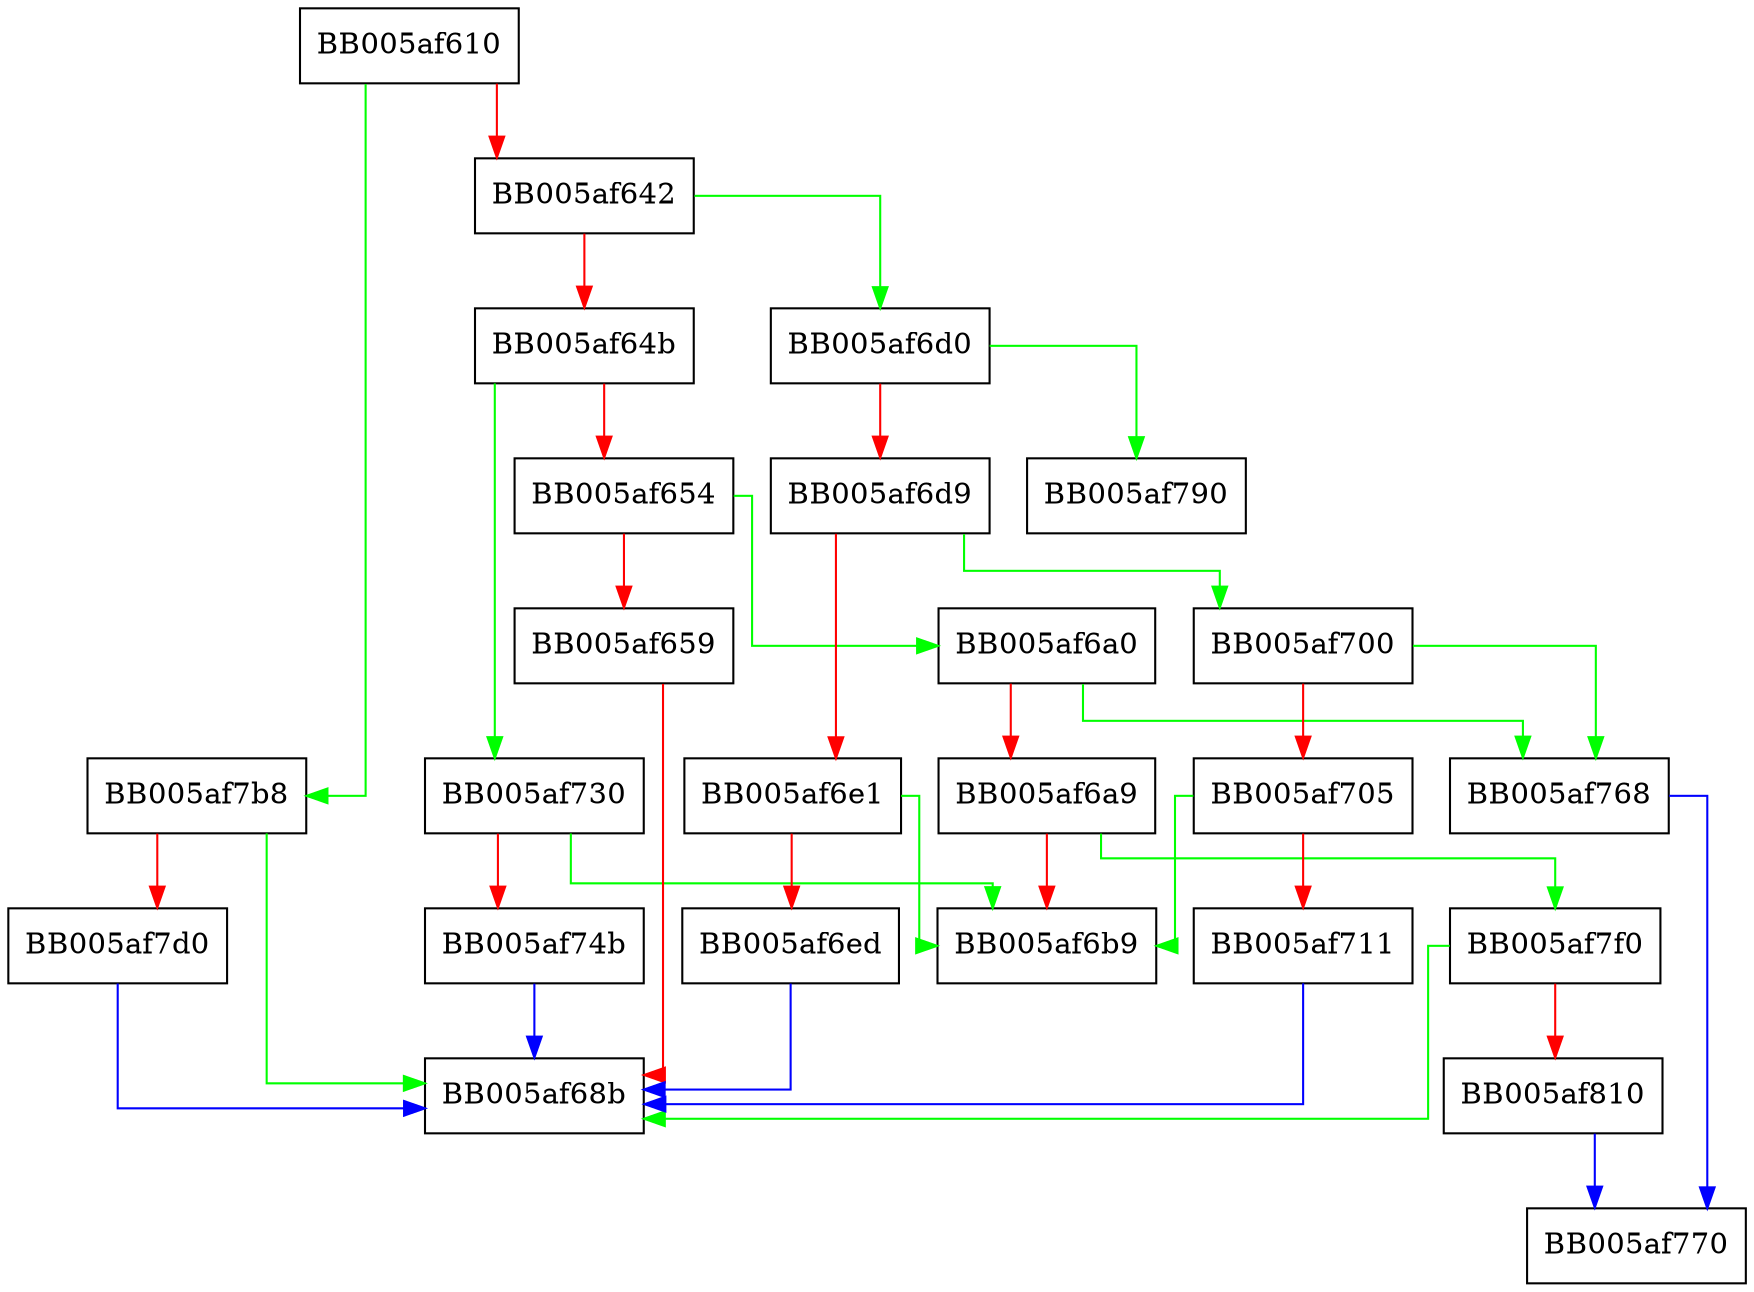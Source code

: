 digraph md_ctrl {
  node [shape="box"];
  graph [splines=ortho];
  BB005af610 -> BB005af7b8 [color="green"];
  BB005af610 -> BB005af642 [color="red"];
  BB005af642 -> BB005af6d0 [color="green"];
  BB005af642 -> BB005af64b [color="red"];
  BB005af64b -> BB005af730 [color="green"];
  BB005af64b -> BB005af654 [color="red"];
  BB005af654 -> BB005af6a0 [color="green"];
  BB005af654 -> BB005af659 [color="red"];
  BB005af659 -> BB005af68b [color="red"];
  BB005af6a0 -> BB005af768 [color="green"];
  BB005af6a0 -> BB005af6a9 [color="red"];
  BB005af6a9 -> BB005af7f0 [color="green"];
  BB005af6a9 -> BB005af6b9 [color="red"];
  BB005af6d0 -> BB005af790 [color="green"];
  BB005af6d0 -> BB005af6d9 [color="red"];
  BB005af6d9 -> BB005af700 [color="green"];
  BB005af6d9 -> BB005af6e1 [color="red"];
  BB005af6e1 -> BB005af6b9 [color="green"];
  BB005af6e1 -> BB005af6ed [color="red"];
  BB005af6ed -> BB005af68b [color="blue"];
  BB005af700 -> BB005af768 [color="green"];
  BB005af700 -> BB005af705 [color="red"];
  BB005af705 -> BB005af6b9 [color="green"];
  BB005af705 -> BB005af711 [color="red"];
  BB005af711 -> BB005af68b [color="blue"];
  BB005af730 -> BB005af6b9 [color="green"];
  BB005af730 -> BB005af74b [color="red"];
  BB005af74b -> BB005af68b [color="blue"];
  BB005af768 -> BB005af770 [color="blue"];
  BB005af7b8 -> BB005af68b [color="green"];
  BB005af7b8 -> BB005af7d0 [color="red"];
  BB005af7d0 -> BB005af68b [color="blue"];
  BB005af7f0 -> BB005af68b [color="green"];
  BB005af7f0 -> BB005af810 [color="red"];
  BB005af810 -> BB005af770 [color="blue"];
}